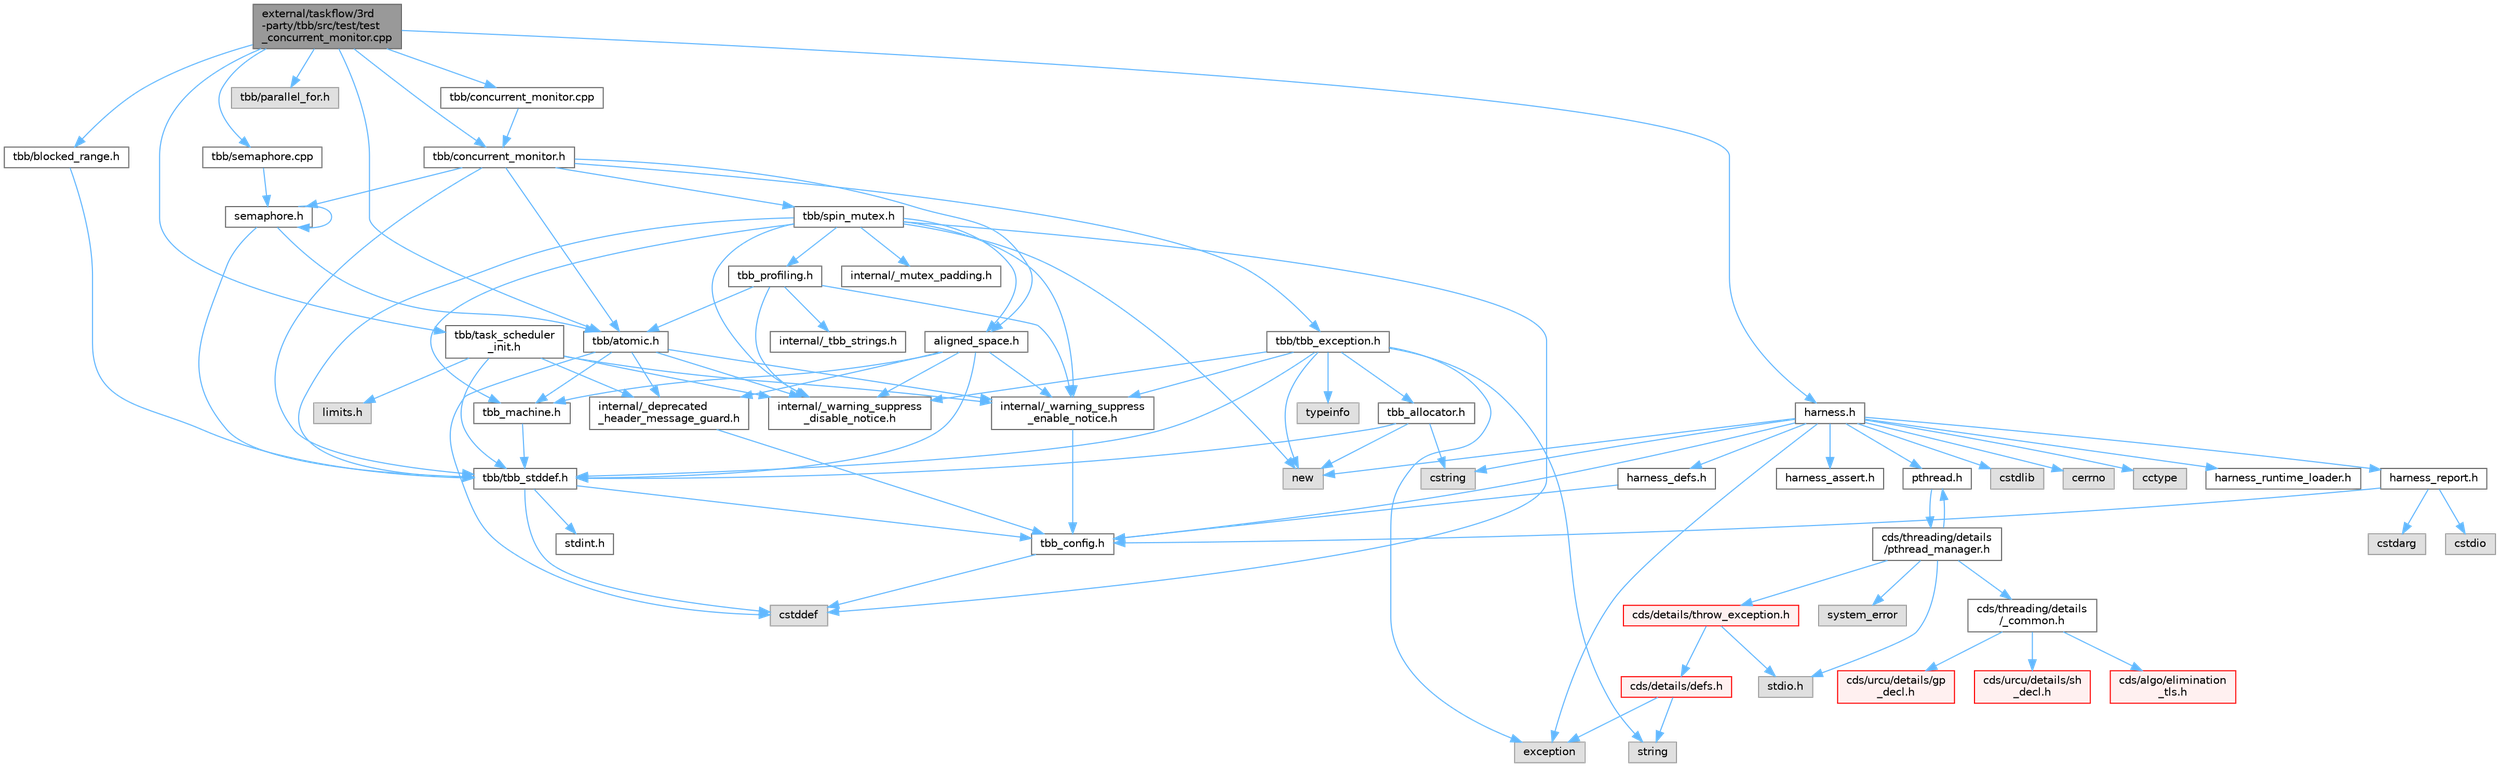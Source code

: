digraph "external/taskflow/3rd-party/tbb/src/test/test_concurrent_monitor.cpp"
{
 // LATEX_PDF_SIZE
  bgcolor="transparent";
  edge [fontname=Helvetica,fontsize=10,labelfontname=Helvetica,labelfontsize=10];
  node [fontname=Helvetica,fontsize=10,shape=box,height=0.2,width=0.4];
  Node1 [id="Node000001",label="external/taskflow/3rd\l-party/tbb/src/test/test\l_concurrent_monitor.cpp",height=0.2,width=0.4,color="gray40", fillcolor="grey60", style="filled", fontcolor="black",tooltip=" "];
  Node1 -> Node2 [id="edge96_Node000001_Node000002",color="steelblue1",style="solid",tooltip=" "];
  Node2 [id="Node000002",label="tbb/concurrent_monitor.h",height=0.2,width=0.4,color="grey40", fillcolor="white", style="filled",URL="$concurrent__monitor_8h.html",tooltip=" "];
  Node2 -> Node3 [id="edge97_Node000002_Node000003",color="steelblue1",style="solid",tooltip=" "];
  Node3 [id="Node000003",label="tbb/tbb_stddef.h",height=0.2,width=0.4,color="grey40", fillcolor="white", style="filled",URL="$tbb__stddef_8h.html",tooltip=" "];
  Node3 -> Node4 [id="edge98_Node000003_Node000004",color="steelblue1",style="solid",tooltip=" "];
  Node4 [id="Node000004",label="tbb_config.h",height=0.2,width=0.4,color="grey40", fillcolor="white", style="filled",URL="$tbb__config_8h.html",tooltip=" "];
  Node4 -> Node5 [id="edge99_Node000004_Node000005",color="steelblue1",style="solid",tooltip=" "];
  Node5 [id="Node000005",label="cstddef",height=0.2,width=0.4,color="grey60", fillcolor="#E0E0E0", style="filled",tooltip=" "];
  Node3 -> Node5 [id="edge100_Node000003_Node000005",color="steelblue1",style="solid",tooltip=" "];
  Node3 -> Node6 [id="edge101_Node000003_Node000006",color="steelblue1",style="solid",tooltip=" "];
  Node6 [id="Node000006",label="stdint.h",height=0.2,width=0.4,color="grey40", fillcolor="white", style="filled",URL="$stdint_8h.html",tooltip=" "];
  Node2 -> Node7 [id="edge102_Node000002_Node000007",color="steelblue1",style="solid",tooltip=" "];
  Node7 [id="Node000007",label="tbb/atomic.h",height=0.2,width=0.4,color="grey40", fillcolor="white", style="filled",URL="$external_2taskflow_23rd-party_2tbb_2include_2tbb_2atomic_8h.html",tooltip=" "];
  Node7 -> Node8 [id="edge103_Node000007_Node000008",color="steelblue1",style="solid",tooltip=" "];
  Node8 [id="Node000008",label="internal/_deprecated\l_header_message_guard.h",height=0.2,width=0.4,color="grey40", fillcolor="white", style="filled",URL="$__deprecated__header__message__guard_8h.html",tooltip=" "];
  Node8 -> Node4 [id="edge104_Node000008_Node000004",color="steelblue1",style="solid",tooltip=" "];
  Node7 -> Node9 [id="edge105_Node000007_Node000009",color="steelblue1",style="solid",tooltip=" "];
  Node9 [id="Node000009",label="internal/_warning_suppress\l_enable_notice.h",height=0.2,width=0.4,color="grey40", fillcolor="white", style="filled",URL="$__warning__suppress__enable__notice_8h.html",tooltip=" "];
  Node9 -> Node4 [id="edge106_Node000009_Node000004",color="steelblue1",style="solid",tooltip=" "];
  Node7 -> Node5 [id="edge107_Node000007_Node000005",color="steelblue1",style="solid",tooltip=" "];
  Node7 -> Node10 [id="edge108_Node000007_Node000010",color="steelblue1",style="solid",tooltip=" "];
  Node10 [id="Node000010",label="tbb_machine.h",height=0.2,width=0.4,color="grey40", fillcolor="white", style="filled",URL="$tbb__machine_8h.html",tooltip=" "];
  Node10 -> Node3 [id="edge109_Node000010_Node000003",color="steelblue1",style="solid",tooltip=" "];
  Node7 -> Node11 [id="edge110_Node000007_Node000011",color="steelblue1",style="solid",tooltip=" "];
  Node11 [id="Node000011",label="internal/_warning_suppress\l_disable_notice.h",height=0.2,width=0.4,color="grey40", fillcolor="white", style="filled",URL="$__warning__suppress__disable__notice_8h.html",tooltip=" "];
  Node2 -> Node12 [id="edge111_Node000002_Node000012",color="steelblue1",style="solid",tooltip=" "];
  Node12 [id="Node000012",label="tbb/spin_mutex.h",height=0.2,width=0.4,color="grey40", fillcolor="white", style="filled",URL="$external_2taskflow_23rd-party_2tbb_2include_2tbb_2spin__mutex_8h.html",tooltip=" "];
  Node12 -> Node9 [id="edge112_Node000012_Node000009",color="steelblue1",style="solid",tooltip=" "];
  Node12 -> Node5 [id="edge113_Node000012_Node000005",color="steelblue1",style="solid",tooltip=" "];
  Node12 -> Node13 [id="edge114_Node000012_Node000013",color="steelblue1",style="solid",tooltip=" "];
  Node13 [id="Node000013",label="new",height=0.2,width=0.4,color="grey60", fillcolor="#E0E0E0", style="filled",tooltip=" "];
  Node12 -> Node14 [id="edge115_Node000012_Node000014",color="steelblue1",style="solid",tooltip=" "];
  Node14 [id="Node000014",label="aligned_space.h",height=0.2,width=0.4,color="grey40", fillcolor="white", style="filled",URL="$aligned__space_8h.html",tooltip=" "];
  Node14 -> Node8 [id="edge116_Node000014_Node000008",color="steelblue1",style="solid",tooltip=" "];
  Node14 -> Node9 [id="edge117_Node000014_Node000009",color="steelblue1",style="solid",tooltip=" "];
  Node14 -> Node3 [id="edge118_Node000014_Node000003",color="steelblue1",style="solid",tooltip=" "];
  Node14 -> Node10 [id="edge119_Node000014_Node000010",color="steelblue1",style="solid",tooltip=" "];
  Node14 -> Node11 [id="edge120_Node000014_Node000011",color="steelblue1",style="solid",tooltip=" "];
  Node12 -> Node3 [id="edge121_Node000012_Node000003",color="steelblue1",style="solid",tooltip=" "];
  Node12 -> Node10 [id="edge122_Node000012_Node000010",color="steelblue1",style="solid",tooltip=" "];
  Node12 -> Node15 [id="edge123_Node000012_Node000015",color="steelblue1",style="solid",tooltip=" "];
  Node15 [id="Node000015",label="tbb_profiling.h",height=0.2,width=0.4,color="grey40", fillcolor="white", style="filled",URL="$tbb__profiling_8h.html",tooltip=" "];
  Node15 -> Node9 [id="edge124_Node000015_Node000009",color="steelblue1",style="solid",tooltip=" "];
  Node15 -> Node16 [id="edge125_Node000015_Node000016",color="steelblue1",style="solid",tooltip=" "];
  Node16 [id="Node000016",label="internal/_tbb_strings.h",height=0.2,width=0.4,color="grey40", fillcolor="white", style="filled",URL="$__tbb__strings_8h.html",tooltip=" "];
  Node15 -> Node7 [id="edge126_Node000015_Node000007",color="steelblue1",style="solid",tooltip=" "];
  Node15 -> Node11 [id="edge127_Node000015_Node000011",color="steelblue1",style="solid",tooltip=" "];
  Node12 -> Node17 [id="edge128_Node000012_Node000017",color="steelblue1",style="solid",tooltip=" "];
  Node17 [id="Node000017",label="internal/_mutex_padding.h",height=0.2,width=0.4,color="grey40", fillcolor="white", style="filled",URL="$__mutex__padding_8h.html",tooltip=" "];
  Node12 -> Node11 [id="edge129_Node000012_Node000011",color="steelblue1",style="solid",tooltip=" "];
  Node2 -> Node18 [id="edge130_Node000002_Node000018",color="steelblue1",style="solid",tooltip=" "];
  Node18 [id="Node000018",label="tbb/tbb_exception.h",height=0.2,width=0.4,color="grey40", fillcolor="white", style="filled",URL="$tbb__exception_8h.html",tooltip=" "];
  Node18 -> Node9 [id="edge131_Node000018_Node000009",color="steelblue1",style="solid",tooltip=" "];
  Node18 -> Node3 [id="edge132_Node000018_Node000003",color="steelblue1",style="solid",tooltip=" "];
  Node18 -> Node19 [id="edge133_Node000018_Node000019",color="steelblue1",style="solid",tooltip=" "];
  Node19 [id="Node000019",label="exception",height=0.2,width=0.4,color="grey60", fillcolor="#E0E0E0", style="filled",tooltip=" "];
  Node18 -> Node13 [id="edge134_Node000018_Node000013",color="steelblue1",style="solid",tooltip=" "];
  Node18 -> Node20 [id="edge135_Node000018_Node000020",color="steelblue1",style="solid",tooltip=" "];
  Node20 [id="Node000020",label="string",height=0.2,width=0.4,color="grey60", fillcolor="#E0E0E0", style="filled",tooltip=" "];
  Node18 -> Node21 [id="edge136_Node000018_Node000021",color="steelblue1",style="solid",tooltip=" "];
  Node21 [id="Node000021",label="tbb_allocator.h",height=0.2,width=0.4,color="grey40", fillcolor="white", style="filled",URL="$tbb__allocator_8h.html",tooltip=" "];
  Node21 -> Node3 [id="edge137_Node000021_Node000003",color="steelblue1",style="solid",tooltip=" "];
  Node21 -> Node13 [id="edge138_Node000021_Node000013",color="steelblue1",style="solid",tooltip=" "];
  Node21 -> Node22 [id="edge139_Node000021_Node000022",color="steelblue1",style="solid",tooltip=" "];
  Node22 [id="Node000022",label="cstring",height=0.2,width=0.4,color="grey60", fillcolor="#E0E0E0", style="filled",tooltip=" "];
  Node18 -> Node23 [id="edge140_Node000018_Node000023",color="steelblue1",style="solid",tooltip=" "];
  Node23 [id="Node000023",label="typeinfo",height=0.2,width=0.4,color="grey60", fillcolor="#E0E0E0", style="filled",tooltip=" "];
  Node18 -> Node11 [id="edge141_Node000018_Node000011",color="steelblue1",style="solid",tooltip=" "];
  Node2 -> Node14 [id="edge142_Node000002_Node000014",color="steelblue1",style="solid",tooltip=" "];
  Node2 -> Node24 [id="edge143_Node000002_Node000024",color="steelblue1",style="solid",tooltip=" "];
  Node24 [id="Node000024",label="semaphore.h",height=0.2,width=0.4,color="grey40", fillcolor="white", style="filled",URL="$semaphore_8h.html",tooltip=" "];
  Node24 -> Node7 [id="edge144_Node000024_Node000007",color="steelblue1",style="solid",tooltip=" "];
  Node24 -> Node3 [id="edge145_Node000024_Node000003",color="steelblue1",style="solid",tooltip=" "];
  Node24 -> Node24 [id="edge146_Node000024_Node000024",color="steelblue1",style="solid",tooltip=" "];
  Node1 -> Node7 [id="edge147_Node000001_Node000007",color="steelblue1",style="solid",tooltip=" "];
  Node1 -> Node25 [id="edge148_Node000001_Node000025",color="steelblue1",style="solid",tooltip=" "];
  Node25 [id="Node000025",label="tbb/task_scheduler\l_init.h",height=0.2,width=0.4,color="grey40", fillcolor="white", style="filled",URL="$task__scheduler__init_8h.html",tooltip=" "];
  Node25 -> Node8 [id="edge149_Node000025_Node000008",color="steelblue1",style="solid",tooltip=" "];
  Node25 -> Node9 [id="edge150_Node000025_Node000009",color="steelblue1",style="solid",tooltip=" "];
  Node25 -> Node3 [id="edge151_Node000025_Node000003",color="steelblue1",style="solid",tooltip=" "];
  Node25 -> Node26 [id="edge152_Node000025_Node000026",color="steelblue1",style="solid",tooltip=" "];
  Node26 [id="Node000026",label="limits.h",height=0.2,width=0.4,color="grey60", fillcolor="#E0E0E0", style="filled",tooltip=" "];
  Node25 -> Node11 [id="edge153_Node000025_Node000011",color="steelblue1",style="solid",tooltip=" "];
  Node1 -> Node27 [id="edge154_Node000001_Node000027",color="steelblue1",style="solid",tooltip=" "];
  Node27 [id="Node000027",label="tbb/parallel_for.h",height=0.2,width=0.4,color="grey60", fillcolor="#E0E0E0", style="filled",tooltip=" "];
  Node1 -> Node28 [id="edge155_Node000001_Node000028",color="steelblue1",style="solid",tooltip=" "];
  Node28 [id="Node000028",label="tbb/blocked_range.h",height=0.2,width=0.4,color="grey40", fillcolor="white", style="filled",URL="$blocked__range_8h.html",tooltip=" "];
  Node28 -> Node3 [id="edge156_Node000028_Node000003",color="steelblue1",style="solid",tooltip=" "];
  Node1 -> Node29 [id="edge157_Node000001_Node000029",color="steelblue1",style="solid",tooltip=" "];
  Node29 [id="Node000029",label="harness.h",height=0.2,width=0.4,color="grey40", fillcolor="white", style="filled",URL="$harness_8h.html",tooltip=" "];
  Node29 -> Node4 [id="edge158_Node000029_Node000004",color="steelblue1",style="solid",tooltip=" "];
  Node29 -> Node30 [id="edge159_Node000029_Node000030",color="steelblue1",style="solid",tooltip=" "];
  Node30 [id="Node000030",label="harness_defs.h",height=0.2,width=0.4,color="grey40", fillcolor="white", style="filled",URL="$harness__defs_8h.html",tooltip=" "];
  Node30 -> Node4 [id="edge160_Node000030_Node000004",color="steelblue1",style="solid",tooltip=" "];
  Node29 -> Node31 [id="edge161_Node000029_Node000031",color="steelblue1",style="solid",tooltip=" "];
  Node31 [id="Node000031",label="cstdlib",height=0.2,width=0.4,color="grey60", fillcolor="#E0E0E0", style="filled",tooltip=" "];
  Node29 -> Node22 [id="edge162_Node000029_Node000022",color="steelblue1",style="solid",tooltip=" "];
  Node29 -> Node32 [id="edge163_Node000029_Node000032",color="steelblue1",style="solid",tooltip=" "];
  Node32 [id="Node000032",label="cerrno",height=0.2,width=0.4,color="grey60", fillcolor="#E0E0E0", style="filled",tooltip=" "];
  Node29 -> Node33 [id="edge164_Node000029_Node000033",color="steelblue1",style="solid",tooltip=" "];
  Node33 [id="Node000033",label="cctype",height=0.2,width=0.4,color="grey60", fillcolor="#E0E0E0", style="filled",tooltip=" "];
  Node29 -> Node13 [id="edge165_Node000029_Node000013",color="steelblue1",style="solid",tooltip=" "];
  Node29 -> Node34 [id="edge166_Node000029_Node000034",color="steelblue1",style="solid",tooltip=" "];
  Node34 [id="Node000034",label="pthread.h",height=0.2,width=0.4,color="grey40", fillcolor="white", style="filled",URL="$pthread_8h.html",tooltip=" "];
  Node34 -> Node35 [id="edge167_Node000034_Node000035",color="steelblue1",style="solid",tooltip=" "];
  Node35 [id="Node000035",label="cds/threading/details\l/pthread_manager.h",height=0.2,width=0.4,color="grey40", fillcolor="white", style="filled",URL="$pthread__manager_8h.html",tooltip=" "];
  Node35 -> Node36 [id="edge168_Node000035_Node000036",color="steelblue1",style="solid",tooltip=" "];
  Node36 [id="Node000036",label="system_error",height=0.2,width=0.4,color="grey60", fillcolor="#E0E0E0", style="filled",tooltip=" "];
  Node35 -> Node37 [id="edge169_Node000035_Node000037",color="steelblue1",style="solid",tooltip=" "];
  Node37 [id="Node000037",label="stdio.h",height=0.2,width=0.4,color="grey60", fillcolor="#E0E0E0", style="filled",tooltip=" "];
  Node35 -> Node34 [id="edge170_Node000035_Node000034",color="steelblue1",style="solid",tooltip=" "];
  Node35 -> Node38 [id="edge171_Node000035_Node000038",color="steelblue1",style="solid",tooltip=" "];
  Node38 [id="Node000038",label="cds/threading/details\l/_common.h",height=0.2,width=0.4,color="grey40", fillcolor="white", style="filled",URL="$__common_8h.html",tooltip=" "];
  Node38 -> Node39 [id="edge172_Node000038_Node000039",color="steelblue1",style="solid",tooltip=" "];
  Node39 [id="Node000039",label="cds/urcu/details/gp\l_decl.h",height=0.2,width=0.4,color="red", fillcolor="#FFF0F0", style="filled",URL="$gp__decl_8h.html",tooltip=" "];
  Node38 -> Node75 [id="edge173_Node000038_Node000075",color="steelblue1",style="solid",tooltip=" "];
  Node75 [id="Node000075",label="cds/urcu/details/sh\l_decl.h",height=0.2,width=0.4,color="red", fillcolor="#FFF0F0", style="filled",URL="$sh__decl_8h.html",tooltip=" "];
  Node38 -> Node76 [id="edge174_Node000038_Node000076",color="steelblue1",style="solid",tooltip=" "];
  Node76 [id="Node000076",label="cds/algo/elimination\l_tls.h",height=0.2,width=0.4,color="red", fillcolor="#FFF0F0", style="filled",URL="$elimination__tls_8h.html",tooltip=" "];
  Node35 -> Node69 [id="edge175_Node000035_Node000069",color="steelblue1",style="solid",tooltip=" "];
  Node69 [id="Node000069",label="cds/details/throw_exception.h",height=0.2,width=0.4,color="red", fillcolor="#FFF0F0", style="filled",URL="$throw__exception_8h.html",tooltip=" "];
  Node69 -> Node42 [id="edge176_Node000069_Node000042",color="steelblue1",style="solid",tooltip=" "];
  Node42 [id="Node000042",label="cds/details/defs.h",height=0.2,width=0.4,color="red", fillcolor="#FFF0F0", style="filled",URL="$details_2defs_8h.html",tooltip=" "];
  Node42 -> Node19 [id="edge177_Node000042_Node000019",color="steelblue1",style="solid",tooltip=" "];
  Node42 -> Node20 [id="edge178_Node000042_Node000020",color="steelblue1",style="solid",tooltip=" "];
  Node69 -> Node37 [id="edge179_Node000069_Node000037",color="steelblue1",style="solid",tooltip=" "];
  Node29 -> Node78 [id="edge180_Node000029_Node000078",color="steelblue1",style="solid",tooltip=" "];
  Node78 [id="Node000078",label="harness_runtime_loader.h",height=0.2,width=0.4,color="grey40", fillcolor="white", style="filled",URL="$harness__runtime__loader_8h.html",tooltip=" "];
  Node29 -> Node79 [id="edge181_Node000029_Node000079",color="steelblue1",style="solid",tooltip=" "];
  Node79 [id="Node000079",label="harness_report.h",height=0.2,width=0.4,color="grey40", fillcolor="white", style="filled",URL="$harness__report_8h.html",tooltip=" "];
  Node79 -> Node80 [id="edge182_Node000079_Node000080",color="steelblue1",style="solid",tooltip=" "];
  Node80 [id="Node000080",label="cstdio",height=0.2,width=0.4,color="grey60", fillcolor="#E0E0E0", style="filled",tooltip=" "];
  Node79 -> Node81 [id="edge183_Node000079_Node000081",color="steelblue1",style="solid",tooltip=" "];
  Node81 [id="Node000081",label="cstdarg",height=0.2,width=0.4,color="grey60", fillcolor="#E0E0E0", style="filled",tooltip=" "];
  Node79 -> Node4 [id="edge184_Node000079_Node000004",color="steelblue1",style="solid",tooltip=" "];
  Node29 -> Node19 [id="edge185_Node000029_Node000019",color="steelblue1",style="solid",tooltip=" "];
  Node29 -> Node82 [id="edge186_Node000029_Node000082",color="steelblue1",style="solid",tooltip=" "];
  Node82 [id="Node000082",label="harness_assert.h",height=0.2,width=0.4,color="grey40", fillcolor="white", style="filled",URL="$harness__assert_8h.html",tooltip=" "];
  Node1 -> Node83 [id="edge187_Node000001_Node000083",color="steelblue1",style="solid",tooltip=" "];
  Node83 [id="Node000083",label="tbb/semaphore.cpp",height=0.2,width=0.4,color="grey40", fillcolor="white", style="filled",URL="$semaphore_8cpp.html",tooltip=" "];
  Node83 -> Node24 [id="edge188_Node000083_Node000024",color="steelblue1",style="solid",tooltip=" "];
  Node1 -> Node84 [id="edge189_Node000001_Node000084",color="steelblue1",style="solid",tooltip=" "];
  Node84 [id="Node000084",label="tbb/concurrent_monitor.cpp",height=0.2,width=0.4,color="grey40", fillcolor="white", style="filled",URL="$concurrent__monitor_8cpp.html",tooltip=" "];
  Node84 -> Node2 [id="edge190_Node000084_Node000002",color="steelblue1",style="solid",tooltip=" "];
}
